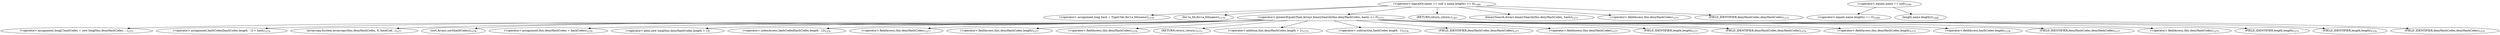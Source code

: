 digraph "addDeny" {  
"3722" [label = <(&lt;operator&gt;.assignment,long hash = TypeUtils.fnv1a_64(name))<SUB>1270</SUB>> ]
"3738" [label = <(&lt;operator&gt;.assignment,long[] hashCodes = new long[this.denyHashCodes....)<SUB>1275</SUB>> ]
"3747" [label = <(&lt;operator&gt;.assignment,hashCodes[hashCodes.length - 1] = hash)<SUB>1276</SUB>> ]
"3756" [label = <(arraycopy,System.arraycopy(this.denyHashCodes, 0, hashCod...)<SUB>1277</SUB>> ]
"3767" [label = <(sort,Arrays.sort(hashCodes))<SUB>1278</SUB>> ]
"3770" [label = <(&lt;operator&gt;.assignment,this.denyHashCodes = hashCodes)<SUB>1279</SUB>> ]
"3711" [label = <(&lt;operator&gt;.logicalOr,name == null || name.length() == 0)<SUB>1266</SUB>> ]
"3724" [label = <(fnv1a_64,fnv1a_64(name))<SUB>1270</SUB>> ]
"3728" [label = <(&lt;operator&gt;.greaterEqualsThan,Arrays.binarySearch(this.denyHashCodes, hash) &gt;= 0)<SUB>1271</SUB>> ]
"3740" [label = <(&lt;operator&gt;.alloc,new long[this.denyHashCodes.length + 1])> ]
"3748" [label = <(&lt;operator&gt;.indexAccess,hashCodes[hashCodes.length - 1])<SUB>1276</SUB>> ]
"3758" [label = <(&lt;operator&gt;.fieldAccess,this.denyHashCodes)<SUB>1277</SUB>> ]
"3763" [label = <(&lt;operator&gt;.fieldAccess,this.denyHashCodes.length)<SUB>1277</SUB>> ]
"3771" [label = <(&lt;operator&gt;.fieldAccess,this.denyHashCodes)<SUB>1279</SUB>> ]
"3712" [label = <(&lt;operator&gt;.equals,name == null)<SUB>1266</SUB>> ]
"3715" [label = <(&lt;operator&gt;.equals,name.length() == 0)<SUB>1266</SUB>> ]
"3720" [label = <(RETURN,return;,return;)<SUB>1267</SUB>> ]
"3729" [label = <(binarySearch,Arrays.binarySearch(this.denyHashCodes, hash))<SUB>1271</SUB>> ]
"3736" [label = <(RETURN,return;,return;)<SUB>1272</SUB>> ]
"3741" [label = <(&lt;operator&gt;.addition,this.denyHashCodes.length + 1)<SUB>1275</SUB>> ]
"3750" [label = <(&lt;operator&gt;.subtraction,hashCodes.length - 1)<SUB>1276</SUB>> ]
"3759" [label = <(FIELD_IDENTIFIER,denyHashCodes,denyHashCodes)<SUB>1277</SUB>> ]
"3764" [label = <(&lt;operator&gt;.fieldAccess,this.denyHashCodes)<SUB>1277</SUB>> ]
"3766" [label = <(FIELD_IDENTIFIER,length,length)<SUB>1277</SUB>> ]
"3772" [label = <(FIELD_IDENTIFIER,denyHashCodes,denyHashCodes)<SUB>1279</SUB>> ]
"3716" [label = <(length,name.length())<SUB>1266</SUB>> ]
"3731" [label = <(&lt;operator&gt;.fieldAccess,this.denyHashCodes)<SUB>1271</SUB>> ]
"3742" [label = <(&lt;operator&gt;.fieldAccess,this.denyHashCodes.length)<SUB>1275</SUB>> ]
"3751" [label = <(&lt;operator&gt;.fieldAccess,hashCodes.length)<SUB>1276</SUB>> ]
"3765" [label = <(FIELD_IDENTIFIER,denyHashCodes,denyHashCodes)<SUB>1277</SUB>> ]
"3732" [label = <(FIELD_IDENTIFIER,denyHashCodes,denyHashCodes)<SUB>1271</SUB>> ]
"3743" [label = <(&lt;operator&gt;.fieldAccess,this.denyHashCodes)<SUB>1275</SUB>> ]
"3745" [label = <(FIELD_IDENTIFIER,length,length)<SUB>1275</SUB>> ]
"3753" [label = <(FIELD_IDENTIFIER,length,length)<SUB>1276</SUB>> ]
"3744" [label = <(FIELD_IDENTIFIER,denyHashCodes,denyHashCodes)<SUB>1275</SUB>> ]
  "3711" -> "3724" 
  "3711" -> "3728" 
  "3711" -> "3731" 
  "3711" -> "3729" 
  "3711" -> "3720" 
  "3711" -> "3722" 
  "3711" -> "3732" 
  "3728" -> "3759" 
  "3728" -> "3741" 
  "3728" -> "3763" 
  "3728" -> "3751" 
  "3728" -> "3758" 
  "3728" -> "3745" 
  "3728" -> "3771" 
  "3728" -> "3750" 
  "3728" -> "3738" 
  "3728" -> "3767" 
  "3728" -> "3772" 
  "3728" -> "3742" 
  "3728" -> "3756" 
  "3728" -> "3765" 
  "3728" -> "3736" 
  "3728" -> "3770" 
  "3728" -> "3747" 
  "3728" -> "3753" 
  "3728" -> "3764" 
  "3728" -> "3766" 
  "3728" -> "3740" 
  "3728" -> "3748" 
  "3728" -> "3744" 
  "3728" -> "3743" 
  "3712" -> "3716" 
  "3712" -> "3715" 
}
